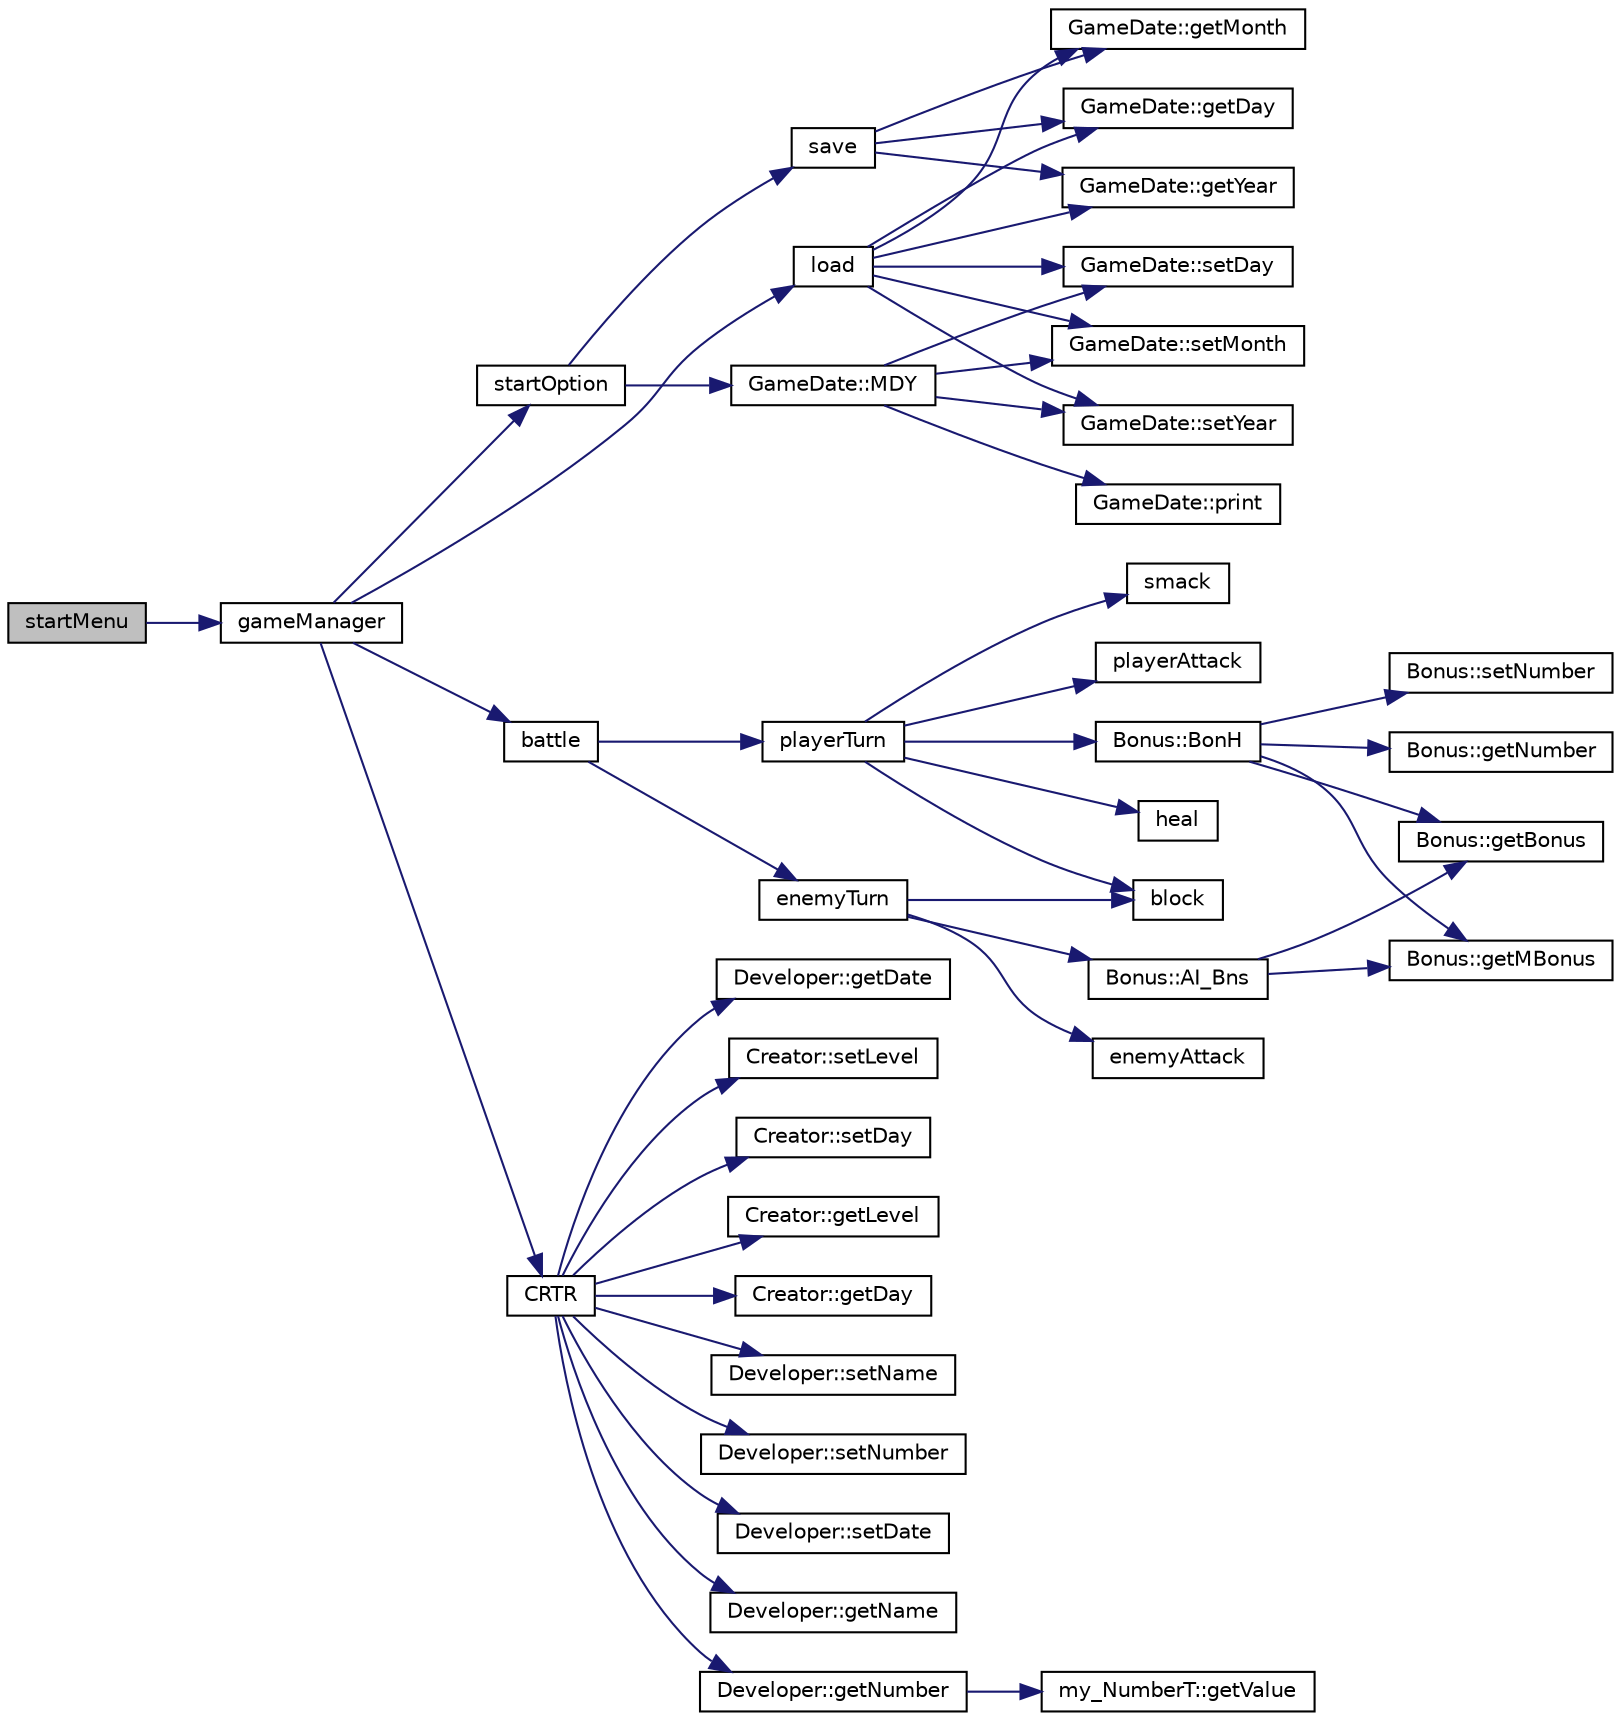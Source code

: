 digraph "startMenu"
{
  edge [fontname="Helvetica",fontsize="10",labelfontname="Helvetica",labelfontsize="10"];
  node [fontname="Helvetica",fontsize="10",shape=record];
  rankdir="LR";
  Node1 [label="startMenu",height=0.2,width=0.4,color="black", fillcolor="grey75", style="filled", fontcolor="black"];
  Node1 -> Node2 [color="midnightblue",fontsize="10",style="solid"];
  Node2 [label="gameManager",height=0.2,width=0.4,color="black", fillcolor="white", style="filled",URL="$main_8cpp.html#a1fa62b46e875fff4cb5f5ea66f93a671"];
  Node2 -> Node3 [color="midnightblue",fontsize="10",style="solid"];
  Node3 [label="startOption",height=0.2,width=0.4,color="black", fillcolor="white", style="filled",URL="$main_8cpp.html#a9421d775ae363a991198f68d5dbf7b19"];
  Node3 -> Node4 [color="midnightblue",fontsize="10",style="solid"];
  Node4 [label="GameDate::MDY",height=0.2,width=0.4,color="black", fillcolor="white", style="filled",URL="$class_game_date.html#a46f2fcc90a57600fd45b783d9f8cd0c3"];
  Node4 -> Node5 [color="midnightblue",fontsize="10",style="solid"];
  Node5 [label="GameDate::setDay",height=0.2,width=0.4,color="black", fillcolor="white", style="filled",URL="$class_game_date.html#aba5c6ab5a4f050ceb431fbcd037009d3"];
  Node4 -> Node6 [color="midnightblue",fontsize="10",style="solid"];
  Node6 [label="GameDate::setMonth",height=0.2,width=0.4,color="black", fillcolor="white", style="filled",URL="$class_game_date.html#a55608e9a69e32403ae008291681bbf59"];
  Node4 -> Node7 [color="midnightblue",fontsize="10",style="solid"];
  Node7 [label="GameDate::setYear",height=0.2,width=0.4,color="black", fillcolor="white", style="filled",URL="$class_game_date.html#adcaba92c4db1fa259a5d8ae9704064e5"];
  Node4 -> Node8 [color="midnightblue",fontsize="10",style="solid"];
  Node8 [label="GameDate::print",height=0.2,width=0.4,color="black", fillcolor="white", style="filled",URL="$class_game_date.html#ae0829c804c22c72d1fe34080aed5cea3"];
  Node3 -> Node9 [color="midnightblue",fontsize="10",style="solid"];
  Node9 [label="save",height=0.2,width=0.4,color="black", fillcolor="white", style="filled",URL="$main_8cpp.html#ae37e254cdfd11133af9b06c52f393d6e"];
  Node9 -> Node10 [color="midnightblue",fontsize="10",style="solid"];
  Node10 [label="GameDate::getMonth",height=0.2,width=0.4,color="black", fillcolor="white", style="filled",URL="$class_game_date.html#a2b8fba33da7e4820587a2e6ccc9411e0"];
  Node9 -> Node11 [color="midnightblue",fontsize="10",style="solid"];
  Node11 [label="GameDate::getDay",height=0.2,width=0.4,color="black", fillcolor="white", style="filled",URL="$class_game_date.html#aa5f51d52c16e608253fd4c2762a1dfbb"];
  Node9 -> Node12 [color="midnightblue",fontsize="10",style="solid"];
  Node12 [label="GameDate::getYear",height=0.2,width=0.4,color="black", fillcolor="white", style="filled",URL="$class_game_date.html#ac996cd8d1fbd5a4ad9ede22a6b9aa7aa"];
  Node2 -> Node13 [color="midnightblue",fontsize="10",style="solid"];
  Node13 [label="load",height=0.2,width=0.4,color="black", fillcolor="white", style="filled",URL="$main_8cpp.html#af3dc1f4eaeaabc4cb2741c991bc47f3d"];
  Node13 -> Node6 [color="midnightblue",fontsize="10",style="solid"];
  Node13 -> Node5 [color="midnightblue",fontsize="10",style="solid"];
  Node13 -> Node7 [color="midnightblue",fontsize="10",style="solid"];
  Node13 -> Node10 [color="midnightblue",fontsize="10",style="solid"];
  Node13 -> Node11 [color="midnightblue",fontsize="10",style="solid"];
  Node13 -> Node12 [color="midnightblue",fontsize="10",style="solid"];
  Node2 -> Node14 [color="midnightblue",fontsize="10",style="solid"];
  Node14 [label="battle",height=0.2,width=0.4,color="black", fillcolor="white", style="filled",URL="$main_8cpp.html#a9f1fc8afafd91b62e36d45f690623ec3"];
  Node14 -> Node15 [color="midnightblue",fontsize="10",style="solid"];
  Node15 [label="playerTurn",height=0.2,width=0.4,color="black", fillcolor="white", style="filled",URL="$main_8cpp.html#a8cea86ce6455bbc0fe2dd9491af1444e"];
  Node15 -> Node16 [color="midnightblue",fontsize="10",style="solid"];
  Node16 [label="Bonus::BonH",height=0.2,width=0.4,color="black", fillcolor="white", style="filled",URL="$class_bonus.html#aad2515d0e2e8a4e0c6fcbbd01c167712"];
  Node16 -> Node17 [color="midnightblue",fontsize="10",style="solid"];
  Node17 [label="Bonus::setNumber",height=0.2,width=0.4,color="black", fillcolor="white", style="filled",URL="$class_bonus.html#a9b49303ba2ac90ed51903d720c254d16"];
  Node16 -> Node18 [color="midnightblue",fontsize="10",style="solid"];
  Node18 [label="Bonus::getNumber",height=0.2,width=0.4,color="black", fillcolor="white", style="filled",URL="$class_bonus.html#a8410340d40b2c2f94e6975da25715615"];
  Node16 -> Node19 [color="midnightblue",fontsize="10",style="solid"];
  Node19 [label="Bonus::getMBonus",height=0.2,width=0.4,color="black", fillcolor="white", style="filled",URL="$class_bonus.html#aaa4cc8b64910ad7fac1a0e2408a26338"];
  Node16 -> Node20 [color="midnightblue",fontsize="10",style="solid"];
  Node20 [label="Bonus::getBonus",height=0.2,width=0.4,color="black", fillcolor="white", style="filled",URL="$class_bonus.html#a20eafd1e0dc632fbbd86d860822e95bf"];
  Node15 -> Node21 [color="midnightblue",fontsize="10",style="solid"];
  Node21 [label="heal",height=0.2,width=0.4,color="black", fillcolor="white", style="filled",URL="$main_8cpp.html#a4fc2c0136e62f2b645a505e3bd2d75be"];
  Node15 -> Node22 [color="midnightblue",fontsize="10",style="solid"];
  Node22 [label="smack",height=0.2,width=0.4,color="black", fillcolor="white", style="filled",URL="$main_8cpp.html#a7fffa328a80d69f42c77deccb0c98a2d"];
  Node15 -> Node23 [color="midnightblue",fontsize="10",style="solid"];
  Node23 [label="block",height=0.2,width=0.4,color="black", fillcolor="white", style="filled",URL="$main_8cpp.html#a81aa732ee1c52ed612ce57909dde6b75"];
  Node15 -> Node24 [color="midnightblue",fontsize="10",style="solid"];
  Node24 [label="playerAttack",height=0.2,width=0.4,color="black", fillcolor="white", style="filled",URL="$main_8cpp.html#a0d2f7982285746f2c3086e8c3430c8aa"];
  Node14 -> Node25 [color="midnightblue",fontsize="10",style="solid"];
  Node25 [label="enemyTurn",height=0.2,width=0.4,color="black", fillcolor="white", style="filled",URL="$main_8cpp.html#a6c34c0f60b1ebdcf3f8835bc5e6ca22c"];
  Node25 -> Node26 [color="midnightblue",fontsize="10",style="solid"];
  Node26 [label="Bonus::AI_Bns",height=0.2,width=0.4,color="black", fillcolor="white", style="filled",URL="$class_bonus.html#ae2f51b8407ff820aa8a0a180d2158554"];
  Node26 -> Node19 [color="midnightblue",fontsize="10",style="solid"];
  Node26 -> Node20 [color="midnightblue",fontsize="10",style="solid"];
  Node25 -> Node23 [color="midnightblue",fontsize="10",style="solid"];
  Node25 -> Node27 [color="midnightblue",fontsize="10",style="solid"];
  Node27 [label="enemyAttack",height=0.2,width=0.4,color="black", fillcolor="white", style="filled",URL="$main_8cpp.html#ab340df13ba844ded5c4de5a3d9a7a3dc"];
  Node2 -> Node28 [color="midnightblue",fontsize="10",style="solid"];
  Node28 [label="CRTR",height=0.2,width=0.4,color="black", fillcolor="white", style="filled",URL="$main_8cpp.html#a7c6049047dd1945c70484e3e37847f7b"];
  Node28 -> Node29 [color="midnightblue",fontsize="10",style="solid"];
  Node29 [label="Developer::setName",height=0.2,width=0.4,color="black", fillcolor="white", style="filled",URL="$class_developer.html#aed0b441a49c60fcfbcdeb730bc6efb79"];
  Node28 -> Node30 [color="midnightblue",fontsize="10",style="solid"];
  Node30 [label="Developer::setNumber",height=0.2,width=0.4,color="black", fillcolor="white", style="filled",URL="$class_developer.html#afa96e363d27b88c0c54ebffadef4f728"];
  Node28 -> Node31 [color="midnightblue",fontsize="10",style="solid"];
  Node31 [label="Developer::setDate",height=0.2,width=0.4,color="black", fillcolor="white", style="filled",URL="$class_developer.html#aebac796aa948255e4ca15c8fbbc0d010"];
  Node28 -> Node32 [color="midnightblue",fontsize="10",style="solid"];
  Node32 [label="Developer::getName",height=0.2,width=0.4,color="black", fillcolor="white", style="filled",URL="$class_developer.html#abcaa88f55cd1dbd58daf281f8b504172"];
  Node28 -> Node33 [color="midnightblue",fontsize="10",style="solid"];
  Node33 [label="Developer::getNumber",height=0.2,width=0.4,color="black", fillcolor="white", style="filled",URL="$class_developer.html#ab1e964805d449751217f40e210596fc3"];
  Node33 -> Node34 [color="midnightblue",fontsize="10",style="solid"];
  Node34 [label="my_NumberT::getValue",height=0.2,width=0.4,color="black", fillcolor="white", style="filled",URL="$classmy___number_t.html#ac987528d323d8a2ed013a200ddb13a5f"];
  Node28 -> Node35 [color="midnightblue",fontsize="10",style="solid"];
  Node35 [label="Developer::getDate",height=0.2,width=0.4,color="black", fillcolor="white", style="filled",URL="$class_developer.html#a5ab8342af9b6352324787b66a1035c69"];
  Node28 -> Node36 [color="midnightblue",fontsize="10",style="solid"];
  Node36 [label="Creator::setLevel",height=0.2,width=0.4,color="black", fillcolor="white", style="filled",URL="$class_creator.html#a08a3e34a0fd9f2f0005f1fefd05f4f96"];
  Node28 -> Node37 [color="midnightblue",fontsize="10",style="solid"];
  Node37 [label="Creator::setDay",height=0.2,width=0.4,color="black", fillcolor="white", style="filled",URL="$class_creator.html#acd24fa39930d724d13a21f30ec423e4f"];
  Node28 -> Node38 [color="midnightblue",fontsize="10",style="solid"];
  Node38 [label="Creator::getLevel",height=0.2,width=0.4,color="black", fillcolor="white", style="filled",URL="$class_creator.html#aa8247cf632e973741f6905a1030b9306"];
  Node28 -> Node39 [color="midnightblue",fontsize="10",style="solid"];
  Node39 [label="Creator::getDay",height=0.2,width=0.4,color="black", fillcolor="white", style="filled",URL="$class_creator.html#a154311115ed492e31eec167458a6ec11"];
}
